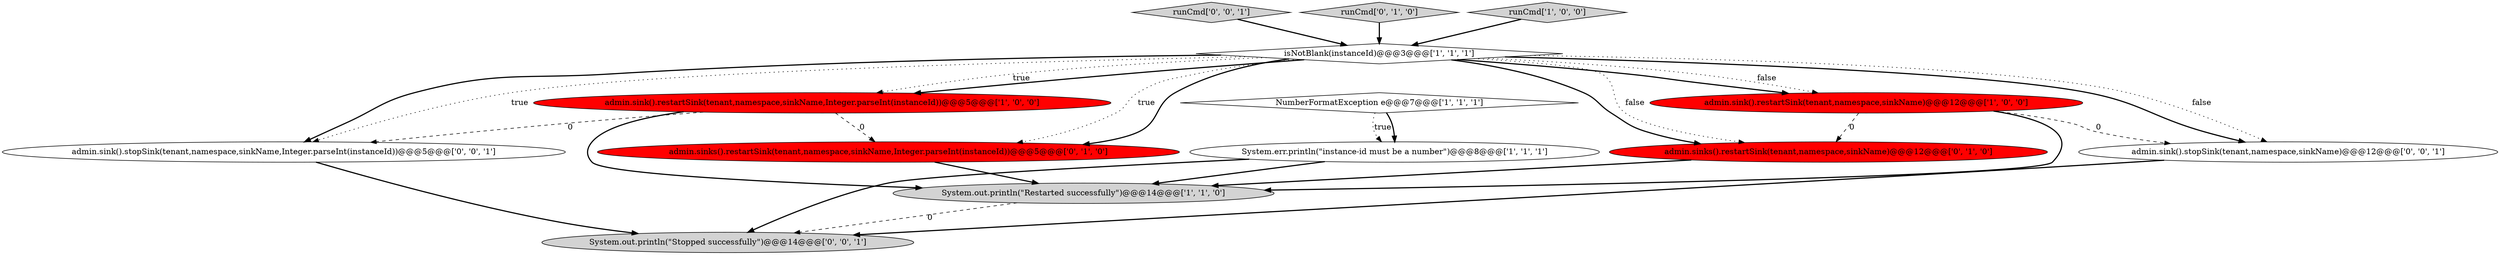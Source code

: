digraph {
12 [style = filled, label = "admin.sink().stopSink(tenant,namespace,sinkName,Integer.parseInt(instanceId))@@@5@@@['0', '0', '1']", fillcolor = white, shape = ellipse image = "AAA0AAABBB3BBB"];
7 [style = filled, label = "admin.sinks().restartSink(tenant,namespace,sinkName)@@@12@@@['0', '1', '0']", fillcolor = red, shape = ellipse image = "AAA1AAABBB2BBB"];
11 [style = filled, label = "runCmd['0', '0', '1']", fillcolor = lightgray, shape = diamond image = "AAA0AAABBB3BBB"];
2 [style = filled, label = "NumberFormatException e@@@7@@@['1', '1', '1']", fillcolor = white, shape = diamond image = "AAA0AAABBB1BBB"];
1 [style = filled, label = "isNotBlank(instanceId)@@@3@@@['1', '1', '1']", fillcolor = white, shape = diamond image = "AAA0AAABBB1BBB"];
6 [style = filled, label = "admin.sink().restartSink(tenant,namespace,sinkName)@@@12@@@['1', '0', '0']", fillcolor = red, shape = ellipse image = "AAA1AAABBB1BBB"];
0 [style = filled, label = "System.err.println(\"instance-id must be a number\")@@@8@@@['1', '1', '1']", fillcolor = white, shape = ellipse image = "AAA0AAABBB1BBB"];
8 [style = filled, label = "admin.sinks().restartSink(tenant,namespace,sinkName,Integer.parseInt(instanceId))@@@5@@@['0', '1', '0']", fillcolor = red, shape = ellipse image = "AAA1AAABBB2BBB"];
5 [style = filled, label = "System.out.println(\"Restarted successfully\")@@@14@@@['1', '1', '0']", fillcolor = lightgray, shape = ellipse image = "AAA0AAABBB1BBB"];
9 [style = filled, label = "runCmd['0', '1', '0']", fillcolor = lightgray, shape = diamond image = "AAA0AAABBB2BBB"];
10 [style = filled, label = "System.out.println(\"Stopped successfully\")@@@14@@@['0', '0', '1']", fillcolor = lightgray, shape = ellipse image = "AAA0AAABBB3BBB"];
4 [style = filled, label = "runCmd['1', '0', '0']", fillcolor = lightgray, shape = diamond image = "AAA0AAABBB1BBB"];
3 [style = filled, label = "admin.sink().restartSink(tenant,namespace,sinkName,Integer.parseInt(instanceId))@@@5@@@['1', '0', '0']", fillcolor = red, shape = ellipse image = "AAA1AAABBB1BBB"];
13 [style = filled, label = "admin.sink().stopSink(tenant,namespace,sinkName)@@@12@@@['0', '0', '1']", fillcolor = white, shape = ellipse image = "AAA0AAABBB3BBB"];
13->10 [style = bold, label=""];
2->0 [style = dotted, label="true"];
1->8 [style = bold, label=""];
1->7 [style = dotted, label="false"];
11->1 [style = bold, label=""];
6->7 [style = dashed, label="0"];
1->3 [style = bold, label=""];
1->6 [style = dotted, label="false"];
1->7 [style = bold, label=""];
1->13 [style = bold, label=""];
1->3 [style = dotted, label="true"];
6->5 [style = bold, label=""];
3->5 [style = bold, label=""];
2->0 [style = bold, label=""];
1->6 [style = bold, label=""];
7->5 [style = bold, label=""];
12->10 [style = bold, label=""];
0->10 [style = bold, label=""];
3->12 [style = dashed, label="0"];
8->5 [style = bold, label=""];
6->13 [style = dashed, label="0"];
5->10 [style = dashed, label="0"];
1->12 [style = dotted, label="true"];
1->8 [style = dotted, label="true"];
1->12 [style = bold, label=""];
3->8 [style = dashed, label="0"];
4->1 [style = bold, label=""];
9->1 [style = bold, label=""];
1->13 [style = dotted, label="false"];
0->5 [style = bold, label=""];
}
